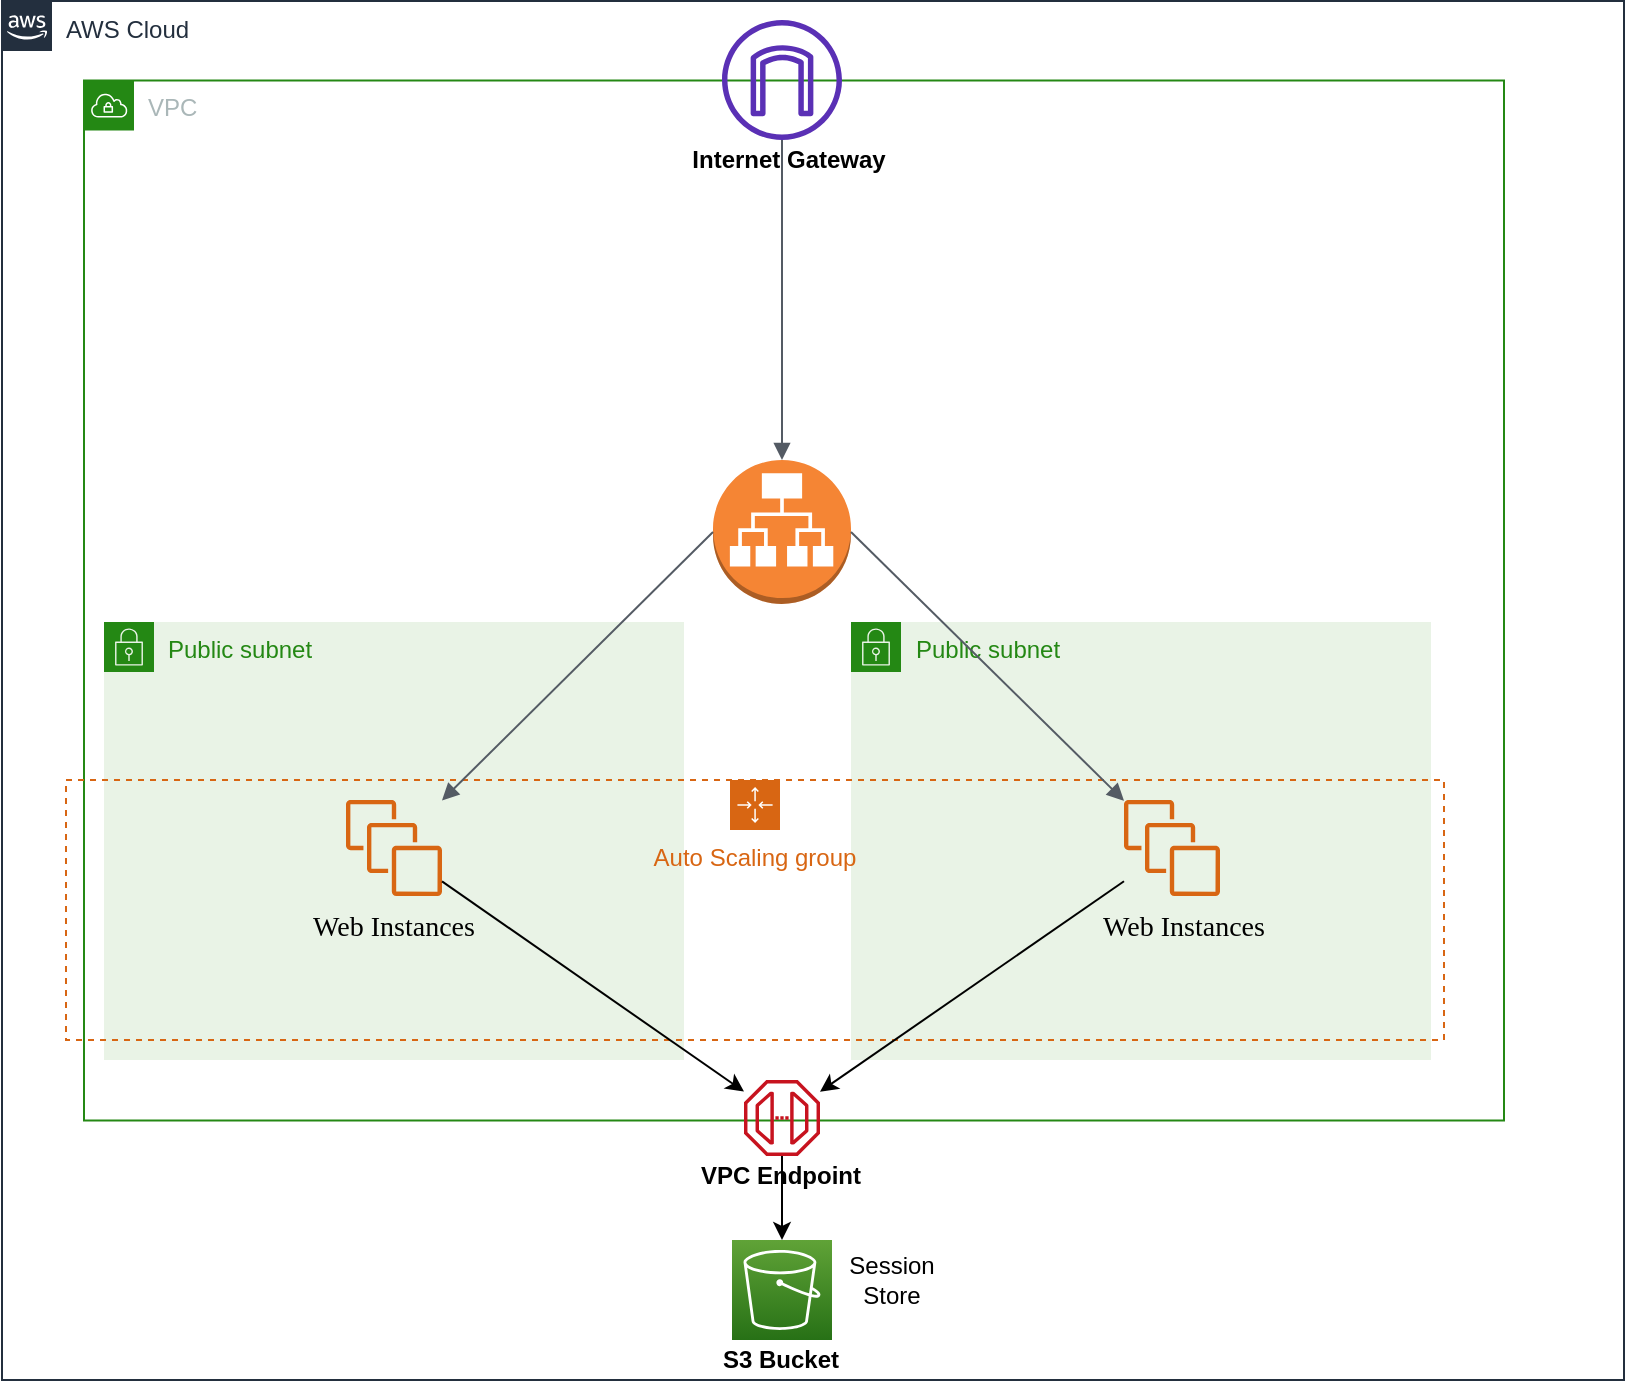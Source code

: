 <mxfile version="13.7.5" type="device"><diagram id="Ht1M8jgEwFfnCIfOTk4-" name="Page-1"><mxGraphModel dx="1086" dy="1582" grid="1" gridSize="10" guides="1" tooltips="1" connect="1" arrows="1" fold="1" page="1" pageScale="1" pageWidth="1169" pageHeight="827" math="0" shadow="0"><root><mxCell id="0"/><mxCell id="1" parent="0"/><mxCell id="bE5eQOnGXtee6vTvThAJ-25" value="Public subnet" style="points=[[0,0],[0.25,0],[0.5,0],[0.75,0],[1,0],[1,0.25],[1,0.5],[1,0.75],[1,1],[0.75,1],[0.5,1],[0.25,1],[0,1],[0,0.75],[0,0.5],[0,0.25]];outlineConnect=0;gradientColor=none;html=1;whiteSpace=wrap;fontSize=12;fontStyle=0;shape=mxgraph.aws4.group;grIcon=mxgraph.aws4.group_security_group;grStroke=0;strokeColor=#248814;fillColor=#E9F3E6;verticalAlign=top;align=left;spacingLeft=30;fontColor=#248814;dashed=0;" parent="1" vertex="1"><mxGeometry x="643.5" y="-479" width="290" height="219" as="geometry"/></mxCell><mxCell id="bE5eQOnGXtee6vTvThAJ-24" value="Public subnet" style="points=[[0,0],[0.25,0],[0.5,0],[0.75,0],[1,0],[1,0.25],[1,0.5],[1,0.75],[1,1],[0.75,1],[0.5,1],[0.25,1],[0,1],[0,0.75],[0,0.5],[0,0.25]];outlineConnect=0;gradientColor=none;html=1;whiteSpace=wrap;fontSize=12;fontStyle=0;shape=mxgraph.aws4.group;grIcon=mxgraph.aws4.group_security_group;grStroke=0;strokeColor=#248814;fillColor=#E9F3E6;verticalAlign=top;align=left;spacingLeft=30;fontColor=#248814;dashed=0;" parent="1" vertex="1"><mxGeometry x="270" y="-479" width="290" height="219" as="geometry"/></mxCell><mxCell id="UEzPUAAOIrF-is8g5C7q-175" value="AWS Cloud" style="points=[[0,0],[0.25,0],[0.5,0],[0.75,0],[1,0],[1,0.25],[1,0.5],[1,0.75],[1,1],[0.75,1],[0.5,1],[0.25,1],[0,1],[0,0.75],[0,0.5],[0,0.25]];outlineConnect=0;gradientColor=none;html=1;whiteSpace=wrap;fontSize=12;fontStyle=0;shape=mxgraph.aws4.group;grIcon=mxgraph.aws4.group_aws_cloud_alt;strokeColor=#232F3E;fillColor=none;verticalAlign=top;align=left;spacingLeft=30;fontColor=#232F3E;dashed=0;labelBackgroundColor=#ffffff;" parent="1" vertex="1"><mxGeometry x="219" y="-789.5" width="811" height="689.5" as="geometry"/></mxCell><mxCell id="bE5eQOnGXtee6vTvThAJ-1" value="VPC" style="points=[[0,0],[0.25,0],[0.5,0],[0.75,0],[1,0],[1,0.25],[1,0.5],[1,0.75],[1,1],[0.75,1],[0.5,1],[0.25,1],[0,1],[0,0.75],[0,0.5],[0,0.25]];outlineConnect=0;gradientColor=none;html=1;whiteSpace=wrap;fontSize=12;fontStyle=0;shape=mxgraph.aws4.group;grIcon=mxgraph.aws4.group_vpc;strokeColor=#248814;fillColor=none;verticalAlign=top;align=left;spacingLeft=30;fontColor=#AAB7B8;dashed=0;" parent="1" vertex="1"><mxGeometry x="260" y="-749.75" width="710" height="520" as="geometry"/></mxCell><mxCell id="bE5eQOnGXtee6vTvThAJ-4" value="" style="outlineConnect=0;fontColor=#232F3E;gradientColor=none;fillColor=#5A30B5;strokeColor=none;dashed=0;verticalLabelPosition=bottom;verticalAlign=top;align=center;html=1;fontSize=12;fontStyle=0;aspect=fixed;pointerEvents=1;shape=mxgraph.aws4.internet_gateway;" parent="1" vertex="1"><mxGeometry x="579" y="-780" width="60" height="60" as="geometry"/></mxCell><mxCell id="bE5eQOnGXtee6vTvThAJ-8" value="" style="outlineConnect=0;dashed=0;verticalLabelPosition=bottom;verticalAlign=top;align=center;html=1;shape=mxgraph.aws3.application_load_balancer;fillColor=#F58534;gradientColor=none;" parent="1" vertex="1"><mxGeometry x="574.5" y="-560" width="69" height="72" as="geometry"/></mxCell><mxCell id="bE5eQOnGXtee6vTvThAJ-13" value="" style="outlineConnect=0;fontColor=#232F3E;gradientColor=none;fillColor=#D86613;strokeColor=none;dashed=0;verticalLabelPosition=bottom;verticalAlign=top;align=center;html=1;fontSize=12;fontStyle=0;aspect=fixed;pointerEvents=1;shape=mxgraph.aws4.instances;" parent="1" vertex="1"><mxGeometry x="780" y="-390" width="48" height="48" as="geometry"/></mxCell><mxCell id="bE5eQOnGXtee6vTvThAJ-14" value="" style="outlineConnect=0;fontColor=#232F3E;gradientColor=none;fillColor=#D86613;strokeColor=none;dashed=0;verticalLabelPosition=bottom;verticalAlign=top;align=center;html=1;fontSize=12;fontStyle=0;aspect=fixed;pointerEvents=1;shape=mxgraph.aws4.instances;" parent="1" vertex="1"><mxGeometry x="391" y="-390" width="48" height="48" as="geometry"/></mxCell><mxCell id="bE5eQOnGXtee6vTvThAJ-15" value="Web Instances" style="text;html=1;strokeColor=none;fillColor=none;align=center;verticalAlign=middle;whiteSpace=wrap;rounded=0;fontFamily=Times New Roman;fontSize=14;" parent="1" vertex="1"><mxGeometry x="325" y="-342" width="180" height="32" as="geometry"/></mxCell><mxCell id="bE5eQOnGXtee6vTvThAJ-18" value="Auto Scaling group" style="points=[[0,0],[0.25,0],[0.5,0],[0.75,0],[1,0],[1,0.25],[1,0.5],[1,0.75],[1,1],[0.75,1],[0.5,1],[0.25,1],[0,1],[0,0.75],[0,0.5],[0,0.25]];outlineConnect=0;gradientColor=none;html=1;whiteSpace=wrap;fontSize=12;fontStyle=0;shape=mxgraph.aws4.groupCenter;grIcon=mxgraph.aws4.group_auto_scaling_group;grStroke=1;strokeColor=#D86613;fillColor=none;verticalAlign=top;align=center;fontColor=#D86613;dashed=1;spacingTop=25;" parent="1" vertex="1"><mxGeometry x="251" y="-400" width="689" height="130" as="geometry"/></mxCell><mxCell id="bE5eQOnGXtee6vTvThAJ-17" value="Web Instances" style="text;html=1;strokeColor=none;fillColor=none;align=center;verticalAlign=middle;whiteSpace=wrap;rounded=0;fontFamily=Times New Roman;fontSize=14;" parent="1" vertex="1"><mxGeometry x="720" y="-342" width="180" height="32" as="geometry"/></mxCell><mxCell id="bE5eQOnGXtee6vTvThAJ-27" value="" style="html=1;endArrow=none;elbow=vertical;startArrow=block;startFill=1;strokeColor=#545B64;rounded=0;fontFamily=Times New Roman;fontSize=14;entryX=0;entryY=0.5;entryDx=0;entryDy=0;entryPerimeter=0;" parent="1" source="bE5eQOnGXtee6vTvThAJ-14" target="bE5eQOnGXtee6vTvThAJ-8" edge="1"><mxGeometry width="100" relative="1" as="geometry"><mxPoint x="450" y="-500" as="sourcePoint"/><mxPoint x="550" y="-500" as="targetPoint"/></mxGeometry></mxCell><mxCell id="bE5eQOnGXtee6vTvThAJ-28" value="" style="html=1;endArrow=none;elbow=vertical;startArrow=block;startFill=1;strokeColor=#545B64;rounded=0;fontFamily=Times New Roman;fontSize=14;entryX=1;entryY=0.5;entryDx=0;entryDy=0;entryPerimeter=0;" parent="1" source="bE5eQOnGXtee6vTvThAJ-13" target="bE5eQOnGXtee6vTvThAJ-8" edge="1"><mxGeometry width="100" relative="1" as="geometry"><mxPoint x="560" y="-560" as="sourcePoint"/><mxPoint x="660" y="-560" as="targetPoint"/></mxGeometry></mxCell><mxCell id="bE5eQOnGXtee6vTvThAJ-29" value="" style="html=1;endArrow=none;elbow=vertical;startArrow=block;startFill=1;strokeColor=#545B64;rounded=0;fontFamily=Times New Roman;fontSize=14;" parent="1" source="bE5eQOnGXtee6vTvThAJ-8" target="bE5eQOnGXtee6vTvThAJ-4" edge="1"><mxGeometry width="100" relative="1" as="geometry"><mxPoint x="560" y="-560" as="sourcePoint"/><mxPoint x="660" y="-560" as="targetPoint"/></mxGeometry></mxCell><mxCell id="OWRQ0EKGXVUYH1hvSJFH-1" value="Internet Gateway" style="text;strokeColor=none;fillColor=none;html=1;fontSize=12;fontStyle=1;verticalAlign=middle;align=center;" vertex="1" parent="1"><mxGeometry x="589.5" y="-720" width="45" height="20" as="geometry"/></mxCell><mxCell id="OWRQ0EKGXVUYH1hvSJFH-2" value="" style="outlineConnect=0;fontColor=#232F3E;gradientColor=#60A337;gradientDirection=north;fillColor=#277116;strokeColor=#ffffff;dashed=0;verticalLabelPosition=bottom;verticalAlign=top;align=center;html=1;fontSize=12;fontStyle=0;aspect=fixed;shape=mxgraph.aws4.resourceIcon;resIcon=mxgraph.aws4.s3;" vertex="1" parent="1"><mxGeometry x="584" y="-170" width="50" height="50" as="geometry"/></mxCell><mxCell id="OWRQ0EKGXVUYH1hvSJFH-3" value="" style="endArrow=classic;html=1;fontSize=12;" edge="1" parent="1" source="bE5eQOnGXtee6vTvThAJ-14" target="OWRQ0EKGXVUYH1hvSJFH-10"><mxGeometry width="50" height="50" relative="1" as="geometry"><mxPoint x="430" y="-110" as="sourcePoint"/><mxPoint x="570" y="-90" as="targetPoint"/></mxGeometry></mxCell><mxCell id="OWRQ0EKGXVUYH1hvSJFH-4" value="" style="endArrow=classic;html=1;fontSize=12;" edge="1" parent="1" source="bE5eQOnGXtee6vTvThAJ-13" target="OWRQ0EKGXVUYH1hvSJFH-10"><mxGeometry width="50" height="50" relative="1" as="geometry"><mxPoint x="554.872" y="-320" as="sourcePoint"/><mxPoint x="650" y="-120" as="targetPoint"/></mxGeometry></mxCell><mxCell id="OWRQ0EKGXVUYH1hvSJFH-5" value="S3 Bucket" style="text;strokeColor=none;fillColor=none;html=1;fontSize=12;fontStyle=1;verticalAlign=middle;align=center;" vertex="1" parent="1"><mxGeometry x="585" y="-120" width="45" height="20" as="geometry"/></mxCell><mxCell id="OWRQ0EKGXVUYH1hvSJFH-7" value="Session Store" style="text;html=1;strokeColor=none;fillColor=none;align=center;verticalAlign=middle;whiteSpace=wrap;rounded=0;fontSize=12;" vertex="1" parent="1"><mxGeometry x="643.5" y="-160" width="40" height="20" as="geometry"/></mxCell><mxCell id="OWRQ0EKGXVUYH1hvSJFH-10" value="" style="outlineConnect=0;fontColor=#232F3E;gradientColor=none;fillColor=#C7131F;strokeColor=none;dashed=0;verticalLabelPosition=bottom;verticalAlign=top;align=center;html=1;fontSize=12;fontStyle=0;aspect=fixed;shape=mxgraph.aws4.endpoint;" vertex="1" parent="1"><mxGeometry x="590" y="-250" width="38" height="38" as="geometry"/></mxCell><mxCell id="OWRQ0EKGXVUYH1hvSJFH-11" value="" style="endArrow=classic;html=1;fontSize=12;" edge="1" parent="1" source="OWRQ0EKGXVUYH1hvSJFH-10" target="OWRQ0EKGXVUYH1hvSJFH-2"><mxGeometry width="50" height="50" relative="1" as="geometry"><mxPoint x="360.003" y="-190.005" as="sourcePoint"/><mxPoint x="580" y="-130" as="targetPoint"/></mxGeometry></mxCell><mxCell id="OWRQ0EKGXVUYH1hvSJFH-13" value="VPC Endpoint" style="text;strokeColor=none;fillColor=none;html=1;fontSize=12;fontStyle=1;verticalAlign=middle;align=center;" vertex="1" parent="1"><mxGeometry x="585" y="-212" width="45" height="20" as="geometry"/></mxCell></root></mxGraphModel></diagram></mxfile>